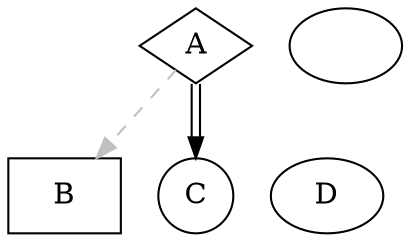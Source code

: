 digraph test1 {

  A [shape=diamond]
  B [shape=box]
  C [shape=circle]

 󠀾 A -> B [style=dashed, color=grey]
  A -> C [color="black:invis:black"]
  A -> D [penwidth=4294967297, arrowhead=none]

}
